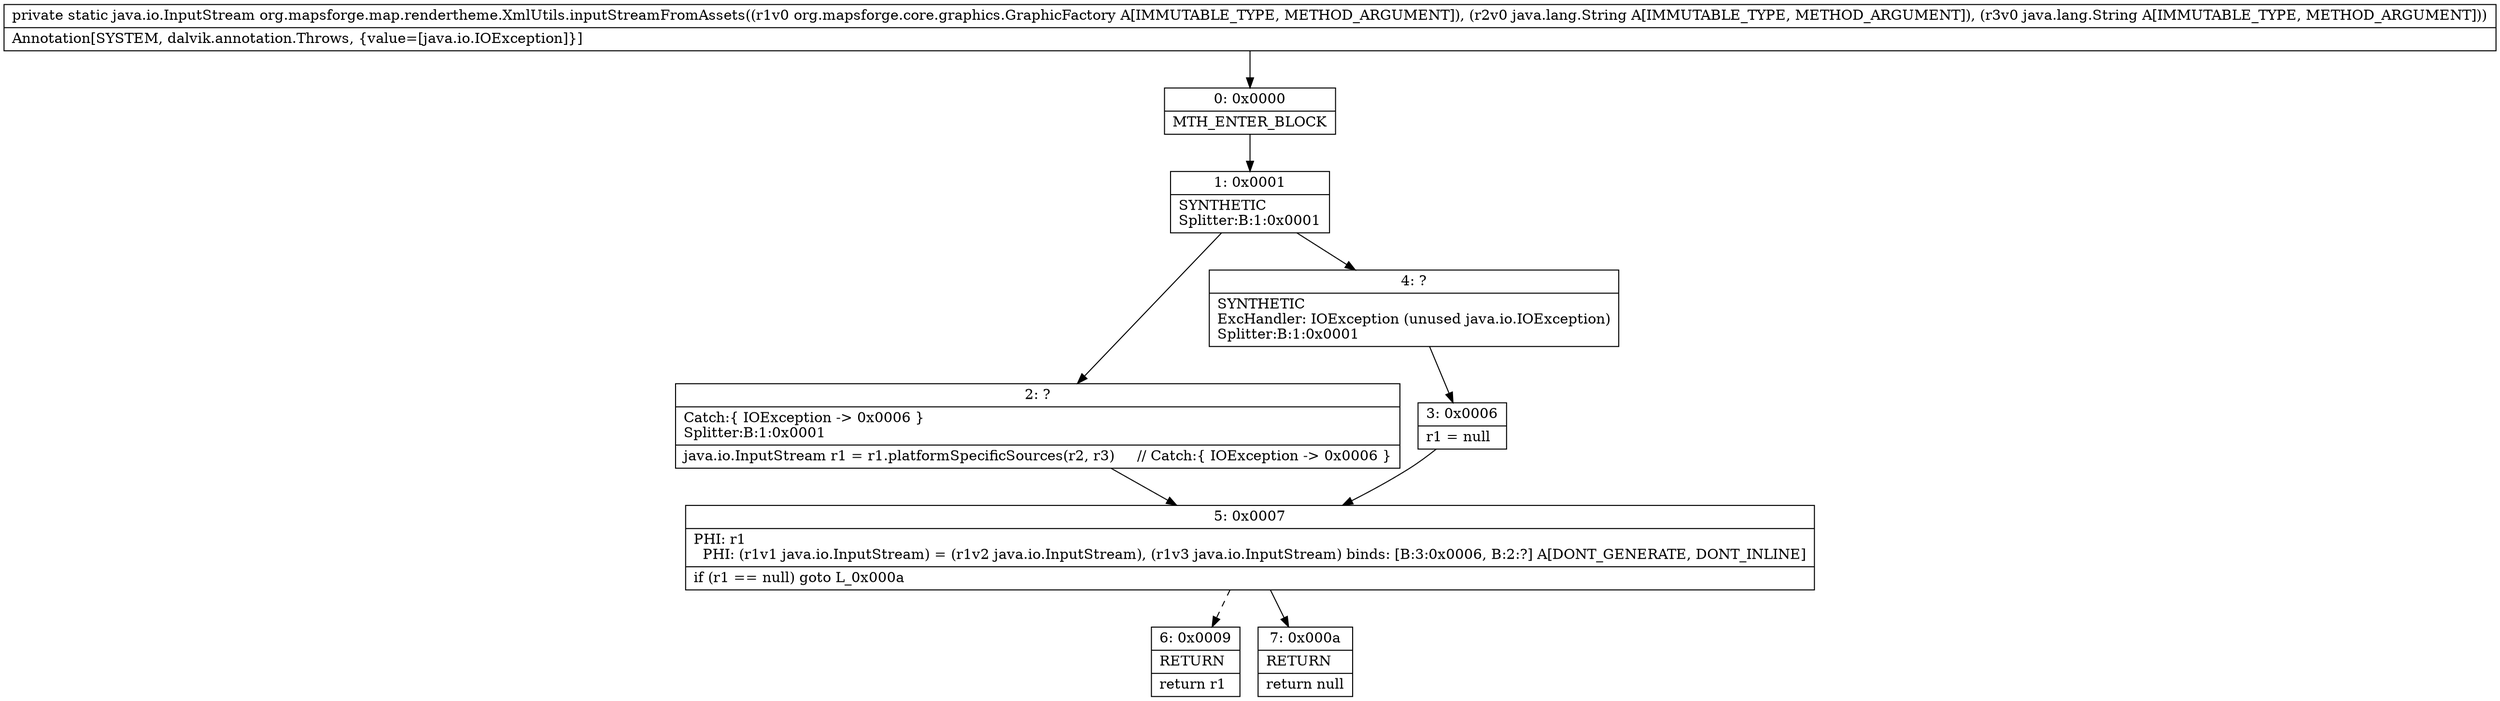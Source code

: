 digraph "CFG fororg.mapsforge.map.rendertheme.XmlUtils.inputStreamFromAssets(Lorg\/mapsforge\/core\/graphics\/GraphicFactory;Ljava\/lang\/String;Ljava\/lang\/String;)Ljava\/io\/InputStream;" {
Node_0 [shape=record,label="{0\:\ 0x0000|MTH_ENTER_BLOCK\l}"];
Node_1 [shape=record,label="{1\:\ 0x0001|SYNTHETIC\lSplitter:B:1:0x0001\l}"];
Node_2 [shape=record,label="{2\:\ ?|Catch:\{ IOException \-\> 0x0006 \}\lSplitter:B:1:0x0001\l|java.io.InputStream r1 = r1.platformSpecificSources(r2, r3)     \/\/ Catch:\{ IOException \-\> 0x0006 \}\l}"];
Node_3 [shape=record,label="{3\:\ 0x0006|r1 = null\l}"];
Node_4 [shape=record,label="{4\:\ ?|SYNTHETIC\lExcHandler: IOException (unused java.io.IOException)\lSplitter:B:1:0x0001\l}"];
Node_5 [shape=record,label="{5\:\ 0x0007|PHI: r1 \l  PHI: (r1v1 java.io.InputStream) = (r1v2 java.io.InputStream), (r1v3 java.io.InputStream) binds: [B:3:0x0006, B:2:?] A[DONT_GENERATE, DONT_INLINE]\l|if (r1 == null) goto L_0x000a\l}"];
Node_6 [shape=record,label="{6\:\ 0x0009|RETURN\l|return r1\l}"];
Node_7 [shape=record,label="{7\:\ 0x000a|RETURN\l|return null\l}"];
MethodNode[shape=record,label="{private static java.io.InputStream org.mapsforge.map.rendertheme.XmlUtils.inputStreamFromAssets((r1v0 org.mapsforge.core.graphics.GraphicFactory A[IMMUTABLE_TYPE, METHOD_ARGUMENT]), (r2v0 java.lang.String A[IMMUTABLE_TYPE, METHOD_ARGUMENT]), (r3v0 java.lang.String A[IMMUTABLE_TYPE, METHOD_ARGUMENT]))  | Annotation[SYSTEM, dalvik.annotation.Throws, \{value=[java.io.IOException]\}]\l}"];
MethodNode -> Node_0;
Node_0 -> Node_1;
Node_1 -> Node_2;
Node_1 -> Node_4;
Node_2 -> Node_5;
Node_3 -> Node_5;
Node_4 -> Node_3;
Node_5 -> Node_6[style=dashed];
Node_5 -> Node_7;
}

